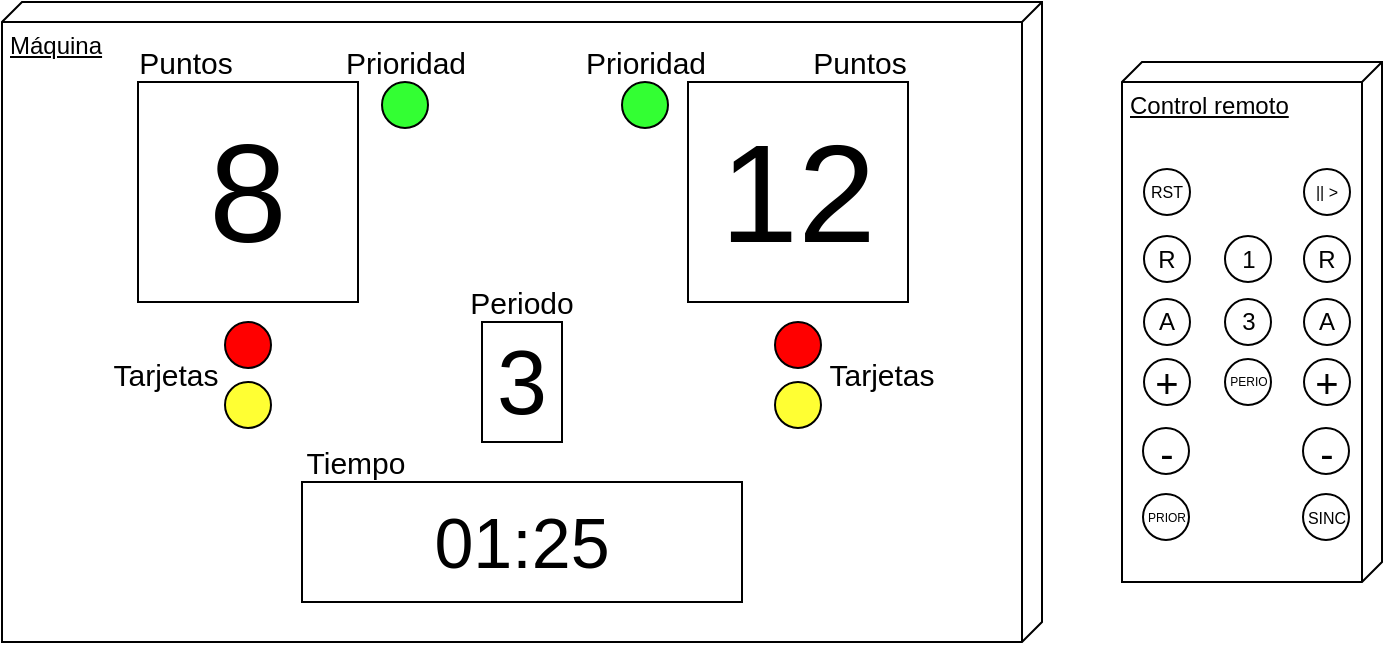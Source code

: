 <mxfile version="21.6.6" type="device">
  <diagram name="Page-1" id="Grsc-SrHTZ-SmXymwpuQ">
    <mxGraphModel dx="723" dy="426" grid="1" gridSize="10" guides="1" tooltips="1" connect="1" arrows="1" fold="1" page="1" pageScale="1" pageWidth="850" pageHeight="1100" math="0" shadow="0">
      <root>
        <mxCell id="0" />
        <mxCell id="1" parent="0" />
        <mxCell id="wiZteVgqEts5ozjUsfEj-1" value="Máquina" style="verticalAlign=top;align=left;spacingTop=8;spacingLeft=2;spacingRight=12;shape=cube;size=10;direction=south;fontStyle=4;html=1;whiteSpace=wrap;" vertex="1" parent="1">
          <mxGeometry x="80" y="40" width="520" height="320" as="geometry" />
        </mxCell>
        <mxCell id="wiZteVgqEts5ozjUsfEj-2" value="Control remoto" style="verticalAlign=top;align=left;spacingTop=8;spacingLeft=2;spacingRight=12;shape=cube;size=10;direction=south;fontStyle=4;html=1;whiteSpace=wrap;" vertex="1" parent="1">
          <mxGeometry x="640" y="70" width="130" height="260" as="geometry" />
        </mxCell>
        <mxCell id="wiZteVgqEts5ozjUsfEj-3" value="8" style="whiteSpace=wrap;html=1;aspect=fixed;fontSize=70;" vertex="1" parent="1">
          <mxGeometry x="148" y="80" width="110" height="110" as="geometry" />
        </mxCell>
        <mxCell id="wiZteVgqEts5ozjUsfEj-4" value="12" style="whiteSpace=wrap;html=1;aspect=fixed;fontSize=70;" vertex="1" parent="1">
          <mxGeometry x="423" y="80" width="110" height="110" as="geometry" />
        </mxCell>
        <mxCell id="wiZteVgqEts5ozjUsfEj-5" value="01:25" style="rounded=0;whiteSpace=wrap;html=1;fontSize=35;" vertex="1" parent="1">
          <mxGeometry x="230" y="280" width="220" height="60" as="geometry" />
        </mxCell>
        <mxCell id="wiZteVgqEts5ozjUsfEj-7" value="3" style="rounded=0;whiteSpace=wrap;html=1;fontSize=45;" vertex="1" parent="1">
          <mxGeometry x="320" y="200" width="40" height="60" as="geometry" />
        </mxCell>
        <mxCell id="wiZteVgqEts5ozjUsfEj-12" value="" style="ellipse;whiteSpace=wrap;html=1;aspect=fixed;fillColor=#33FF33;" vertex="1" parent="1">
          <mxGeometry x="390" y="80" width="23" height="23" as="geometry" />
        </mxCell>
        <mxCell id="wiZteVgqEts5ozjUsfEj-13" value="" style="ellipse;whiteSpace=wrap;html=1;aspect=fixed;fillColor=#33FF33;" vertex="1" parent="1">
          <mxGeometry x="270" y="80" width="23" height="23" as="geometry" />
        </mxCell>
        <mxCell id="wiZteVgqEts5ozjUsfEj-14" value="" style="ellipse;whiteSpace=wrap;html=1;aspect=fixed;fillColor=#FF0000;" vertex="1" parent="1">
          <mxGeometry x="466.5" y="200" width="23" height="23" as="geometry" />
        </mxCell>
        <mxCell id="wiZteVgqEts5ozjUsfEj-15" value="" style="ellipse;whiteSpace=wrap;html=1;aspect=fixed;fillColor=#FFFF33;" vertex="1" parent="1">
          <mxGeometry x="466.5" y="230" width="23" height="23" as="geometry" />
        </mxCell>
        <mxCell id="wiZteVgqEts5ozjUsfEj-16" value="" style="ellipse;whiteSpace=wrap;html=1;aspect=fixed;fillColor=#FF0000;" vertex="1" parent="1">
          <mxGeometry x="191.5" y="200" width="23" height="23" as="geometry" />
        </mxCell>
        <mxCell id="wiZteVgqEts5ozjUsfEj-17" value="" style="ellipse;whiteSpace=wrap;html=1;aspect=fixed;fillColor=#FFFF33;" vertex="1" parent="1">
          <mxGeometry x="191.5" y="230" width="23" height="23" as="geometry" />
        </mxCell>
        <mxCell id="wiZteVgqEts5ozjUsfEj-18" value="Prioridad" style="text;html=1;strokeColor=none;fillColor=none;align=center;verticalAlign=middle;whiteSpace=wrap;rounded=0;fontSize=15;" vertex="1" parent="1">
          <mxGeometry x="241.5" y="60" width="80" height="20" as="geometry" />
        </mxCell>
        <mxCell id="wiZteVgqEts5ozjUsfEj-19" value="Prioridad" style="text;html=1;strokeColor=none;fillColor=none;align=center;verticalAlign=middle;whiteSpace=wrap;rounded=0;fontSize=15;" vertex="1" parent="1">
          <mxGeometry x="361.5" y="60" width="80" height="20" as="geometry" />
        </mxCell>
        <mxCell id="wiZteVgqEts5ozjUsfEj-20" value="Tarjetas" style="text;html=1;strokeColor=none;fillColor=none;align=center;verticalAlign=middle;whiteSpace=wrap;rounded=0;fontSize=15;" vertex="1" parent="1">
          <mxGeometry x="131.5" y="216" width="60" height="20" as="geometry" />
        </mxCell>
        <mxCell id="wiZteVgqEts5ozjUsfEj-21" value="Tarjetas" style="text;html=1;strokeColor=none;fillColor=none;align=center;verticalAlign=middle;whiteSpace=wrap;rounded=0;fontSize=15;" vertex="1" parent="1">
          <mxGeometry x="489.5" y="216" width="59.5" height="20" as="geometry" />
        </mxCell>
        <mxCell id="wiZteVgqEts5ozjUsfEj-22" value="Puntos" style="text;html=1;strokeColor=none;fillColor=none;align=center;verticalAlign=middle;whiteSpace=wrap;rounded=0;fontSize=15;" vertex="1" parent="1">
          <mxGeometry x="148" y="60" width="48" height="20" as="geometry" />
        </mxCell>
        <mxCell id="wiZteVgqEts5ozjUsfEj-23" value="Puntos" style="text;html=1;strokeColor=none;fillColor=none;align=center;verticalAlign=middle;whiteSpace=wrap;rounded=0;fontSize=15;" vertex="1" parent="1">
          <mxGeometry x="485" y="60" width="48" height="20" as="geometry" />
        </mxCell>
        <mxCell id="wiZteVgqEts5ozjUsfEj-24" value="Periodo" style="text;html=1;strokeColor=none;fillColor=none;align=center;verticalAlign=middle;whiteSpace=wrap;rounded=0;fontSize=15;" vertex="1" parent="1">
          <mxGeometry x="313" y="180" width="54" height="20" as="geometry" />
        </mxCell>
        <mxCell id="wiZteVgqEts5ozjUsfEj-25" value="Tiempo" style="text;html=1;strokeColor=none;fillColor=none;align=center;verticalAlign=middle;whiteSpace=wrap;rounded=0;fontSize=15;" vertex="1" parent="1">
          <mxGeometry x="230" y="260" width="54" height="20" as="geometry" />
        </mxCell>
        <mxCell id="wiZteVgqEts5ozjUsfEj-29" value="RST" style="ellipse;whiteSpace=wrap;html=1;aspect=fixed;fillColor=#FFFFFF;fontSize=8;" vertex="1" parent="1">
          <mxGeometry x="651" y="123.5" width="23" height="23" as="geometry" />
        </mxCell>
        <mxCell id="wiZteVgqEts5ozjUsfEj-31" value="|| &amp;gt;" style="ellipse;whiteSpace=wrap;html=1;aspect=fixed;fillColor=#FFFFFF;fontSize=8;" vertex="1" parent="1">
          <mxGeometry x="731" y="123.5" width="23" height="23" as="geometry" />
        </mxCell>
        <mxCell id="wiZteVgqEts5ozjUsfEj-38" value="PRIOR" style="ellipse;whiteSpace=wrap;html=1;aspect=fixed;fillColor=#FFFFFF;fontSize=6;" vertex="1" parent="1">
          <mxGeometry x="650.5" y="286" width="23" height="23" as="geometry" />
        </mxCell>
        <mxCell id="wiZteVgqEts5ozjUsfEj-40" value="SINC" style="ellipse;whiteSpace=wrap;html=1;aspect=fixed;fillColor=#FFFFFF;fontSize=8;" vertex="1" parent="1">
          <mxGeometry x="730.5" y="286" width="23" height="23" as="geometry" />
        </mxCell>
        <mxCell id="wiZteVgqEts5ozjUsfEj-41" value="-" style="ellipse;whiteSpace=wrap;html=1;aspect=fixed;fillColor=#FFFFFF;fontSize=20;" vertex="1" parent="1">
          <mxGeometry x="650.5" y="253" width="23" height="23" as="geometry" />
        </mxCell>
        <mxCell id="wiZteVgqEts5ozjUsfEj-43" value="-" style="ellipse;whiteSpace=wrap;html=1;aspect=fixed;fillColor=#FFFFFF;fontSize=20;verticalAlign=middle;" vertex="1" parent="1">
          <mxGeometry x="730.5" y="253" width="23" height="23" as="geometry" />
        </mxCell>
        <mxCell id="wiZteVgqEts5ozjUsfEj-44" value="+" style="ellipse;whiteSpace=wrap;html=1;aspect=fixed;fillColor=#FFFFFF;fontSize=20;" vertex="1" parent="1">
          <mxGeometry x="651" y="218.5" width="23" height="23" as="geometry" />
        </mxCell>
        <mxCell id="wiZteVgqEts5ozjUsfEj-45" value="PERIO" style="ellipse;whiteSpace=wrap;html=1;aspect=fixed;fillColor=#FFFFFF;fontSize=6;" vertex="1" parent="1">
          <mxGeometry x="691.5" y="218.5" width="23" height="23" as="geometry" />
        </mxCell>
        <mxCell id="wiZteVgqEts5ozjUsfEj-46" value="+" style="ellipse;whiteSpace=wrap;html=1;aspect=fixed;fillColor=#FFFFFF;fontSize=20;" vertex="1" parent="1">
          <mxGeometry x="731" y="218.5" width="23" height="23" as="geometry" />
        </mxCell>
        <mxCell id="wiZteVgqEts5ozjUsfEj-47" value="A" style="ellipse;whiteSpace=wrap;html=1;aspect=fixed;fillColor=#FFFFFF;" vertex="1" parent="1">
          <mxGeometry x="651" y="188.5" width="23" height="23" as="geometry" />
        </mxCell>
        <mxCell id="wiZteVgqEts5ozjUsfEj-48" value="3" style="ellipse;whiteSpace=wrap;html=1;aspect=fixed;fillColor=#FFFFFF;" vertex="1" parent="1">
          <mxGeometry x="691.5" y="188.5" width="23" height="23" as="geometry" />
        </mxCell>
        <mxCell id="wiZteVgqEts5ozjUsfEj-49" value="A" style="ellipse;whiteSpace=wrap;html=1;aspect=fixed;fillColor=#FFFFFF;" vertex="1" parent="1">
          <mxGeometry x="731" y="188.5" width="23" height="23" as="geometry" />
        </mxCell>
        <mxCell id="wiZteVgqEts5ozjUsfEj-50" value="R" style="ellipse;whiteSpace=wrap;html=1;aspect=fixed;fillColor=#FFFFFF;" vertex="1" parent="1">
          <mxGeometry x="651" y="157" width="23" height="23" as="geometry" />
        </mxCell>
        <mxCell id="wiZteVgqEts5ozjUsfEj-51" value="1" style="ellipse;whiteSpace=wrap;html=1;aspect=fixed;fillColor=#FFFFFF;" vertex="1" parent="1">
          <mxGeometry x="691.5" y="157" width="23" height="23" as="geometry" />
        </mxCell>
        <mxCell id="wiZteVgqEts5ozjUsfEj-52" value="R" style="ellipse;whiteSpace=wrap;html=1;aspect=fixed;fillColor=#FFFFFF;" vertex="1" parent="1">
          <mxGeometry x="731" y="157" width="23" height="23" as="geometry" />
        </mxCell>
      </root>
    </mxGraphModel>
  </diagram>
</mxfile>
